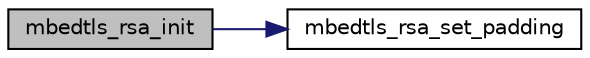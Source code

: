 digraph "mbedtls_rsa_init"
{
 // LATEX_PDF_SIZE
  edge [fontname="Helvetica",fontsize="10",labelfontname="Helvetica",labelfontsize="10"];
  node [fontname="Helvetica",fontsize="10",shape=record];
  rankdir="LR";
  Node1 [label="mbedtls_rsa_init",height=0.2,width=0.4,color="black", fillcolor="grey75", style="filled", fontcolor="black",tooltip="This function initializes an RSA context."];
  Node1 -> Node2 [color="midnightblue",fontsize="10",style="solid",fontname="Helvetica"];
  Node2 [label="mbedtls_rsa_set_padding",height=0.2,width=0.4,color="black", fillcolor="white", style="filled",URL="$d1/d81/rsa_8c.html#ad92c3d026f78e8cac7bac4bf94dc0562",tooltip="This function sets padding for an already initialized RSA context. See mbedtls_rsa_init() for details..."];
}
